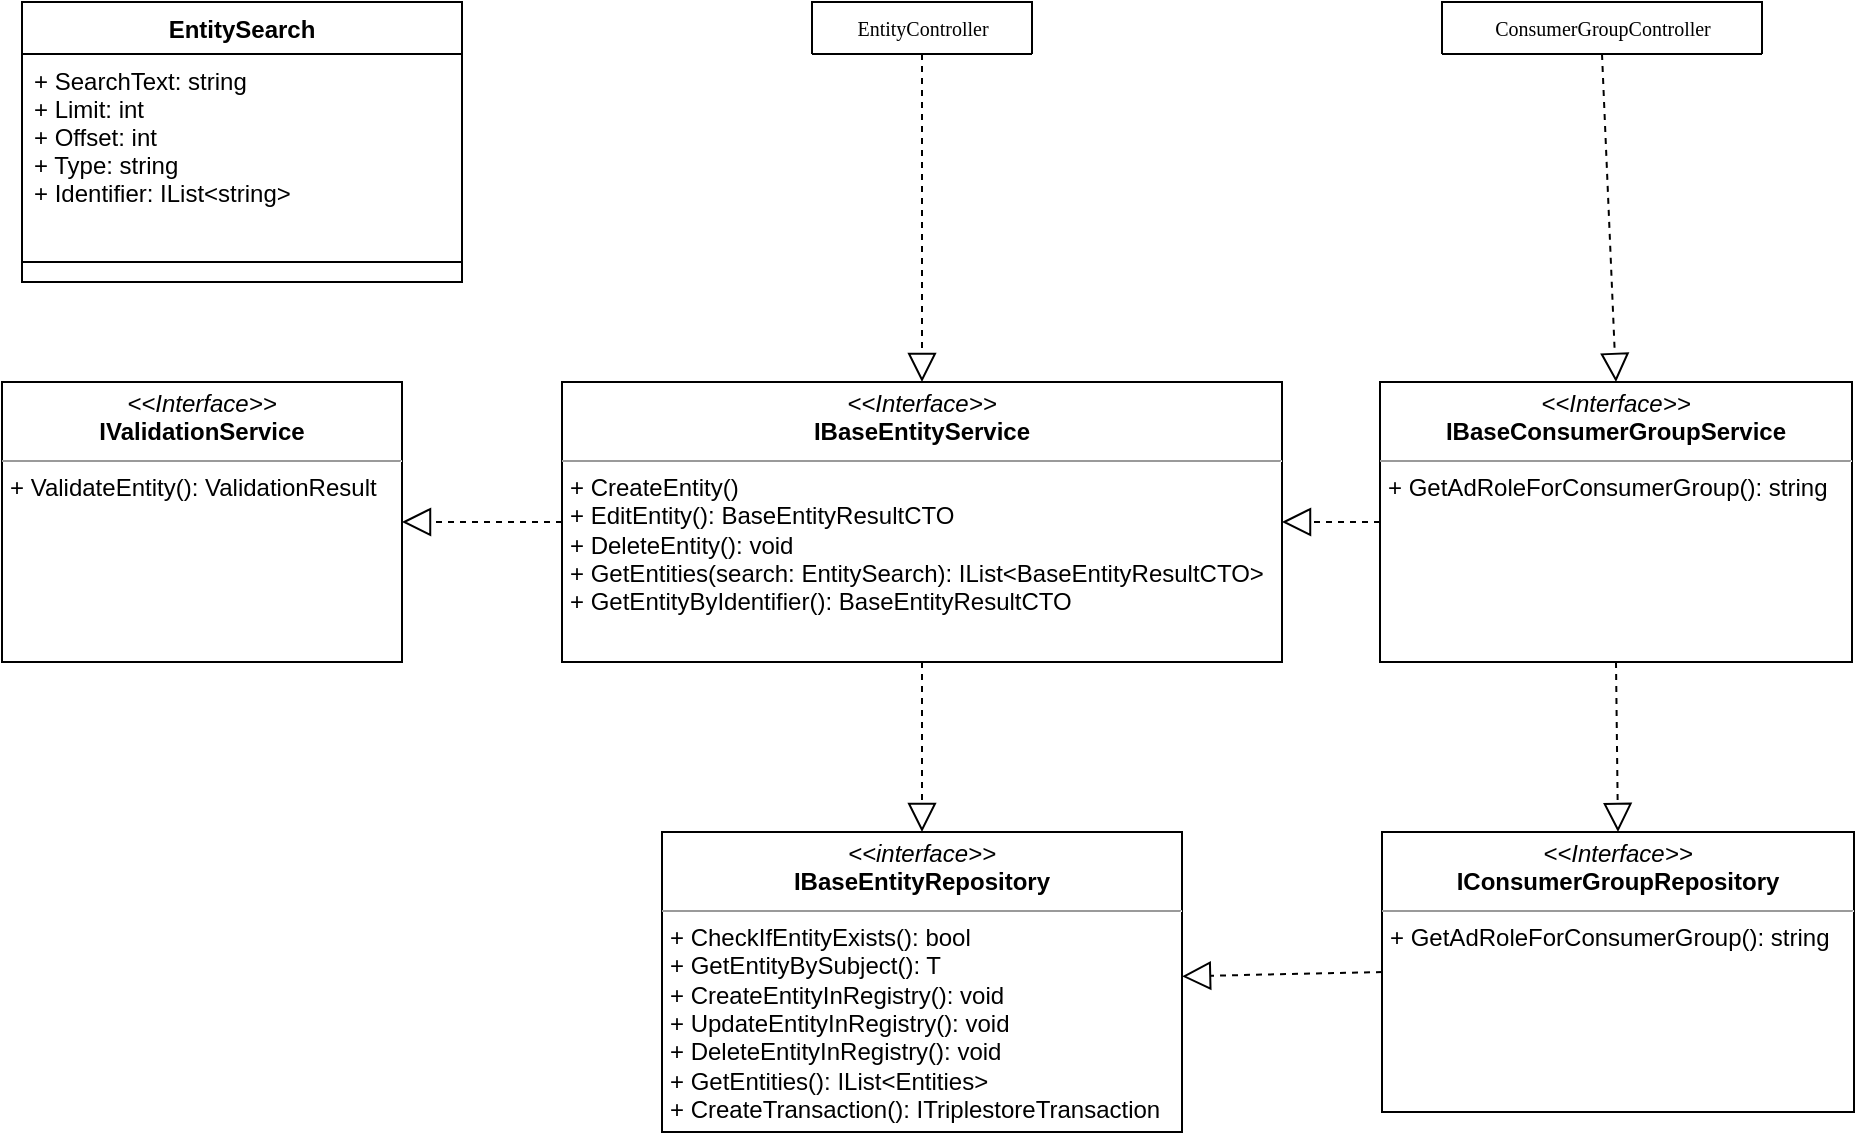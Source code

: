 <mxfile version="11.2.8" type="device" pages="1"><diagram name="Page-1" id="c4acf3e9-155e-7222-9cf6-157b1a14988f"><mxGraphModel dx="2381" dy="1128" grid="1" gridSize="10" guides="1" tooltips="1" connect="1" arrows="1" fold="1" page="1" pageScale="1" pageWidth="1100" pageHeight="850" background="#ffffff" math="0" shadow="0"><root><mxCell id="0"/><mxCell id="1" parent="0"/><mxCell id="17acba5748e5396b-20" value="EntityController" style="swimlane;html=1;fontStyle=0;childLayout=stackLayout;horizontal=1;startSize=26;fillColor=none;horizontalStack=0;resizeParent=1;resizeLast=0;collapsible=1;marginBottom=0;swimlaneFillColor=#ffffff;rounded=0;shadow=0;comic=0;labelBackgroundColor=none;strokeColor=#000000;strokeWidth=1;fontFamily=Verdana;fontSize=10;fontColor=#000000;align=center;" parent="1" vertex="1" collapsed="1"><mxGeometry x="415" y="20" width="110" height="26" as="geometry"><mxRectangle x="170" y="20" width="160" height="110" as="alternateBounds"/></mxGeometry></mxCell><mxCell id="5d2195bd80daf111-10" value="&lt;p style=&quot;margin: 0px ; margin-top: 4px ; text-align: center&quot;&gt;&lt;i&gt;&amp;lt;&amp;lt;interface&amp;gt;&amp;gt;&lt;/i&gt;&lt;br&gt;&lt;b&gt;IBaseEntityRepository&lt;/b&gt;&lt;/p&gt;&lt;hr size=&quot;1&quot;&gt;&lt;p style=&quot;margin: 0px ; margin-left: 4px&quot;&gt;+ CheckIfEntityExists(): bool&lt;br&gt;+ GetEntityBySubject(): T&lt;/p&gt;&lt;p style=&quot;margin: 0px ; margin-left: 4px&quot;&gt;+ CreateEntityInRegistry(): void&lt;/p&gt;&lt;p style=&quot;margin: 0px ; margin-left: 4px&quot;&gt;+ UpdateEntityInRegistry(): void&lt;/p&gt;&lt;p style=&quot;margin: 0px ; margin-left: 4px&quot;&gt;+ DeleteEntityInRegistry(): void&lt;/p&gt;&lt;p style=&quot;margin: 0px ; margin-left: 4px&quot;&gt;+ GetEntities(): IList&amp;lt;Entities&amp;gt;&lt;/p&gt;&lt;p style=&quot;margin: 0px ; margin-left: 4px&quot;&gt;+ CreateTransaction(): ITriplestoreTransaction&lt;/p&gt;&lt;p style=&quot;margin: 0px ; margin-left: 4px&quot;&gt;&lt;br&gt;&lt;/p&gt;" style="verticalAlign=top;align=left;overflow=fill;fontSize=12;fontFamily=Helvetica;html=1;rounded=0;shadow=0;comic=0;labelBackgroundColor=none;strokeColor=#000000;strokeWidth=1;fillColor=#ffffff;" parent="1" vertex="1"><mxGeometry x="340" y="435" width="260" height="150" as="geometry"/></mxCell><mxCell id="5d2195bd80daf111-12" value="&lt;p style=&quot;margin: 0px ; margin-top: 4px ; text-align: center&quot;&gt;&lt;i&gt;&amp;lt;&amp;lt;Interface&amp;gt;&amp;gt;&lt;/i&gt;&lt;br&gt;&lt;b&gt;IConsumerGroupRepository&lt;/b&gt;&lt;/p&gt;&lt;hr size=&quot;1&quot;&gt;&lt;p style=&quot;margin: 0px ; margin-left: 4px&quot;&gt;+ GetAdRoleForConsumerGroup(): string&lt;/p&gt;" style="verticalAlign=top;align=left;overflow=fill;fontSize=12;fontFamily=Helvetica;html=1;rounded=0;shadow=0;comic=0;labelBackgroundColor=none;strokeColor=#000000;strokeWidth=1;fillColor=#ffffff;" parent="1" vertex="1"><mxGeometry x="700" y="435" width="236" height="140" as="geometry"/></mxCell><mxCell id="5d2195bd80daf111-18" value="&lt;p style=&quot;margin: 0px ; margin-top: 4px ; text-align: center&quot;&gt;&lt;i&gt;&amp;lt;&amp;lt;Interface&amp;gt;&amp;gt;&lt;/i&gt;&lt;br&gt;&lt;b&gt;IBaseEntityService&lt;/b&gt;&lt;/p&gt;&lt;hr size=&quot;1&quot;&gt;&lt;p style=&quot;margin: 0px ; margin-left: 4px&quot;&gt;+ CreateEntity()&lt;/p&gt;&lt;p style=&quot;margin: 0px ; margin-left: 4px&quot;&gt;+ EditEntity(): BaseEntityResultCTO&lt;/p&gt;&lt;p style=&quot;margin: 0px ; margin-left: 4px&quot;&gt;+ DeleteEntity(): void&lt;/p&gt;&lt;p style=&quot;margin: 0px ; margin-left: 4px&quot;&gt;+ GetEntities(search: EntitySearch): IList&amp;lt;BaseEntityResultCTO&amp;gt;&amp;nbsp;&lt;/p&gt;&lt;p style=&quot;margin: 0px ; margin-left: 4px&quot;&gt;+ GetEntityByIdentifier(): BaseEntityResultCTO&lt;/p&gt;" style="verticalAlign=top;align=left;overflow=fill;fontSize=12;fontFamily=Helvetica;html=1;rounded=0;shadow=0;comic=0;labelBackgroundColor=none;strokeColor=#000000;strokeWidth=1;fillColor=#ffffff;" parent="1" vertex="1"><mxGeometry x="290" y="210" width="360" height="140" as="geometry"/></mxCell><mxCell id="AU2brY9ujqE6218hGd60-1" value="ConsumerGroupController" style="swimlane;html=1;fontStyle=0;childLayout=stackLayout;horizontal=1;startSize=26;fillColor=none;horizontalStack=0;resizeParent=1;resizeLast=0;collapsible=1;marginBottom=0;swimlaneFillColor=#ffffff;rounded=0;shadow=0;comic=0;labelBackgroundColor=none;strokeColor=#000000;strokeWidth=1;fontFamily=Verdana;fontSize=10;fontColor=#000000;align=center;" vertex="1" collapsed="1" parent="1"><mxGeometry x="730" y="20" width="160" height="26" as="geometry"><mxRectangle x="489" y="20" width="160" height="110" as="alternateBounds"/></mxGeometry></mxCell><mxCell id="AU2brY9ujqE6218hGd60-3" value="&lt;p style=&quot;margin: 0px ; margin-top: 4px ; text-align: center&quot;&gt;&lt;i&gt;&amp;lt;&amp;lt;Interface&amp;gt;&amp;gt;&lt;/i&gt;&lt;br&gt;&lt;b&gt;IBaseConsumerGroupService&lt;/b&gt;&lt;/p&gt;&lt;hr size=&quot;1&quot;&gt;&lt;p style=&quot;margin: 0px ; margin-left: 4px&quot;&gt;+ GetAdRoleForConsumerGroup(): string&lt;/p&gt;" style="verticalAlign=top;align=left;overflow=fill;fontSize=12;fontFamily=Helvetica;html=1;rounded=0;shadow=0;comic=0;labelBackgroundColor=none;strokeColor=#000000;strokeWidth=1;fillColor=#ffffff;" vertex="1" parent="1"><mxGeometry x="699" y="210" width="236" height="140" as="geometry"/></mxCell><mxCell id="AU2brY9ujqE6218hGd60-4" value="" style="endArrow=block;dashed=1;endFill=0;endSize=12;html=1;exitX=0;exitY=0.5;exitDx=0;exitDy=0;entryX=1;entryY=0.5;entryDx=0;entryDy=0;" edge="1" parent="1" source="AU2brY9ujqE6218hGd60-3" target="5d2195bd80daf111-18"><mxGeometry width="160" relative="1" as="geometry"><mxPoint x="540" y="390" as="sourcePoint"/><mxPoint x="700" y="390" as="targetPoint"/></mxGeometry></mxCell><mxCell id="AU2brY9ujqE6218hGd60-6" value="" style="endArrow=block;dashed=1;endFill=0;endSize=12;html=1;exitX=0;exitY=0.5;exitDx=0;exitDy=0;" edge="1" parent="1" source="5d2195bd80daf111-12" target="5d2195bd80daf111-10"><mxGeometry width="160" relative="1" as="geometry"><mxPoint x="444" y="630" as="sourcePoint"/><mxPoint x="604" y="630" as="targetPoint"/></mxGeometry></mxCell><mxCell id="AU2brY9ujqE6218hGd60-7" value="" style="endArrow=block;dashed=1;endFill=0;endSize=12;html=1;entryX=0.5;entryY=0;entryDx=0;entryDy=0;exitX=0.5;exitY=1;exitDx=0;exitDy=0;" edge="1" parent="1" source="5d2195bd80daf111-18" target="5d2195bd80daf111-10"><mxGeometry width="160" relative="1" as="geometry"><mxPoint x="420" y="380" as="sourcePoint"/><mxPoint x="610" y="400" as="targetPoint"/></mxGeometry></mxCell><mxCell id="AU2brY9ujqE6218hGd60-8" value="" style="endArrow=block;dashed=1;endFill=0;endSize=12;html=1;exitX=0.5;exitY=1;exitDx=0;exitDy=0;entryX=0.5;entryY=0;entryDx=0;entryDy=0;" edge="1" parent="1" source="AU2brY9ujqE6218hGd60-3" target="5d2195bd80daf111-12"><mxGeometry width="160" relative="1" as="geometry"><mxPoint x="800" y="400" as="sourcePoint"/><mxPoint x="960" y="400" as="targetPoint"/></mxGeometry></mxCell><mxCell id="AU2brY9ujqE6218hGd60-9" value="&lt;p style=&quot;margin: 0px ; margin-top: 4px ; text-align: center&quot;&gt;&lt;i&gt;&amp;lt;&amp;lt;Interface&amp;gt;&amp;gt;&lt;/i&gt;&lt;br&gt;&lt;b&gt;IValidationService&lt;/b&gt;&lt;/p&gt;&lt;hr size=&quot;1&quot;&gt;&lt;p style=&quot;margin: 0px ; margin-left: 4px&quot;&gt;+ ValidateEntity(): ValidationResult&lt;/p&gt;" style="verticalAlign=top;align=left;overflow=fill;fontSize=12;fontFamily=Helvetica;html=1;rounded=0;shadow=0;comic=0;labelBackgroundColor=none;strokeColor=#000000;strokeWidth=1;fillColor=#ffffff;" vertex="1" parent="1"><mxGeometry x="10" y="210" width="200" height="140" as="geometry"/></mxCell><mxCell id="AU2brY9ujqE6218hGd60-11" value="" style="endArrow=block;dashed=1;endFill=0;endSize=12;html=1;exitX=0;exitY=0.5;exitDx=0;exitDy=0;entryX=1;entryY=0.5;entryDx=0;entryDy=0;" edge="1" parent="1" source="5d2195bd80daf111-18" target="AU2brY9ujqE6218hGd60-9"><mxGeometry width="160" relative="1" as="geometry"><mxPoint x="294" y="279" as="sourcePoint"/><mxPoint x="220" y="290" as="targetPoint"/></mxGeometry></mxCell><mxCell id="AU2brY9ujqE6218hGd60-12" value="EntitySearch" style="swimlane;fontStyle=1;align=center;verticalAlign=top;childLayout=stackLayout;horizontal=1;startSize=26;horizontalStack=0;resizeParent=1;resizeParentMax=0;resizeLast=0;collapsible=1;marginBottom=0;" vertex="1" parent="1"><mxGeometry x="20" y="20" width="220" height="140" as="geometry"/></mxCell><mxCell id="AU2brY9ujqE6218hGd60-13" value="+ SearchText: string&#10;+ Limit: int&#10;+ Offset: int&#10;+ Type: string&#10;+ Identifier: IList&lt;string&gt;" style="text;strokeColor=none;fillColor=none;align=left;verticalAlign=top;spacingLeft=4;spacingRight=4;overflow=hidden;rotatable=0;points=[[0,0.5],[1,0.5]];portConstraint=eastwest;" vertex="1" parent="AU2brY9ujqE6218hGd60-12"><mxGeometry y="26" width="220" height="94" as="geometry"/></mxCell><mxCell id="AU2brY9ujqE6218hGd60-14" value="" style="line;strokeWidth=1;fillColor=none;align=left;verticalAlign=middle;spacingTop=-1;spacingLeft=3;spacingRight=3;rotatable=0;labelPosition=right;points=[];portConstraint=eastwest;" vertex="1" parent="AU2brY9ujqE6218hGd60-12"><mxGeometry y="120" width="220" height="20" as="geometry"/></mxCell><mxCell id="AU2brY9ujqE6218hGd60-17" value="" style="endArrow=block;dashed=1;endFill=0;endSize=12;html=1;exitX=0.5;exitY=1;exitDx=0;exitDy=0;" edge="1" parent="1" source="17acba5748e5396b-20" target="5d2195bd80daf111-18"><mxGeometry width="160" relative="1" as="geometry"><mxPoint x="520" y="130" as="sourcePoint"/><mxPoint x="680" y="130" as="targetPoint"/></mxGeometry></mxCell><mxCell id="AU2brY9ujqE6218hGd60-18" value="" style="endArrow=block;dashed=1;endFill=0;endSize=12;html=1;exitX=0.5;exitY=1;exitDx=0;exitDy=0;entryX=0.5;entryY=0;entryDx=0;entryDy=0;" edge="1" parent="1" source="AU2brY9ujqE6218hGd60-1" target="AU2brY9ujqE6218hGd60-3"><mxGeometry width="160" relative="1" as="geometry"><mxPoint x="834" y="140" as="sourcePoint"/><mxPoint x="994" y="140" as="targetPoint"/></mxGeometry></mxCell></root></mxGraphModel></diagram></mxfile>